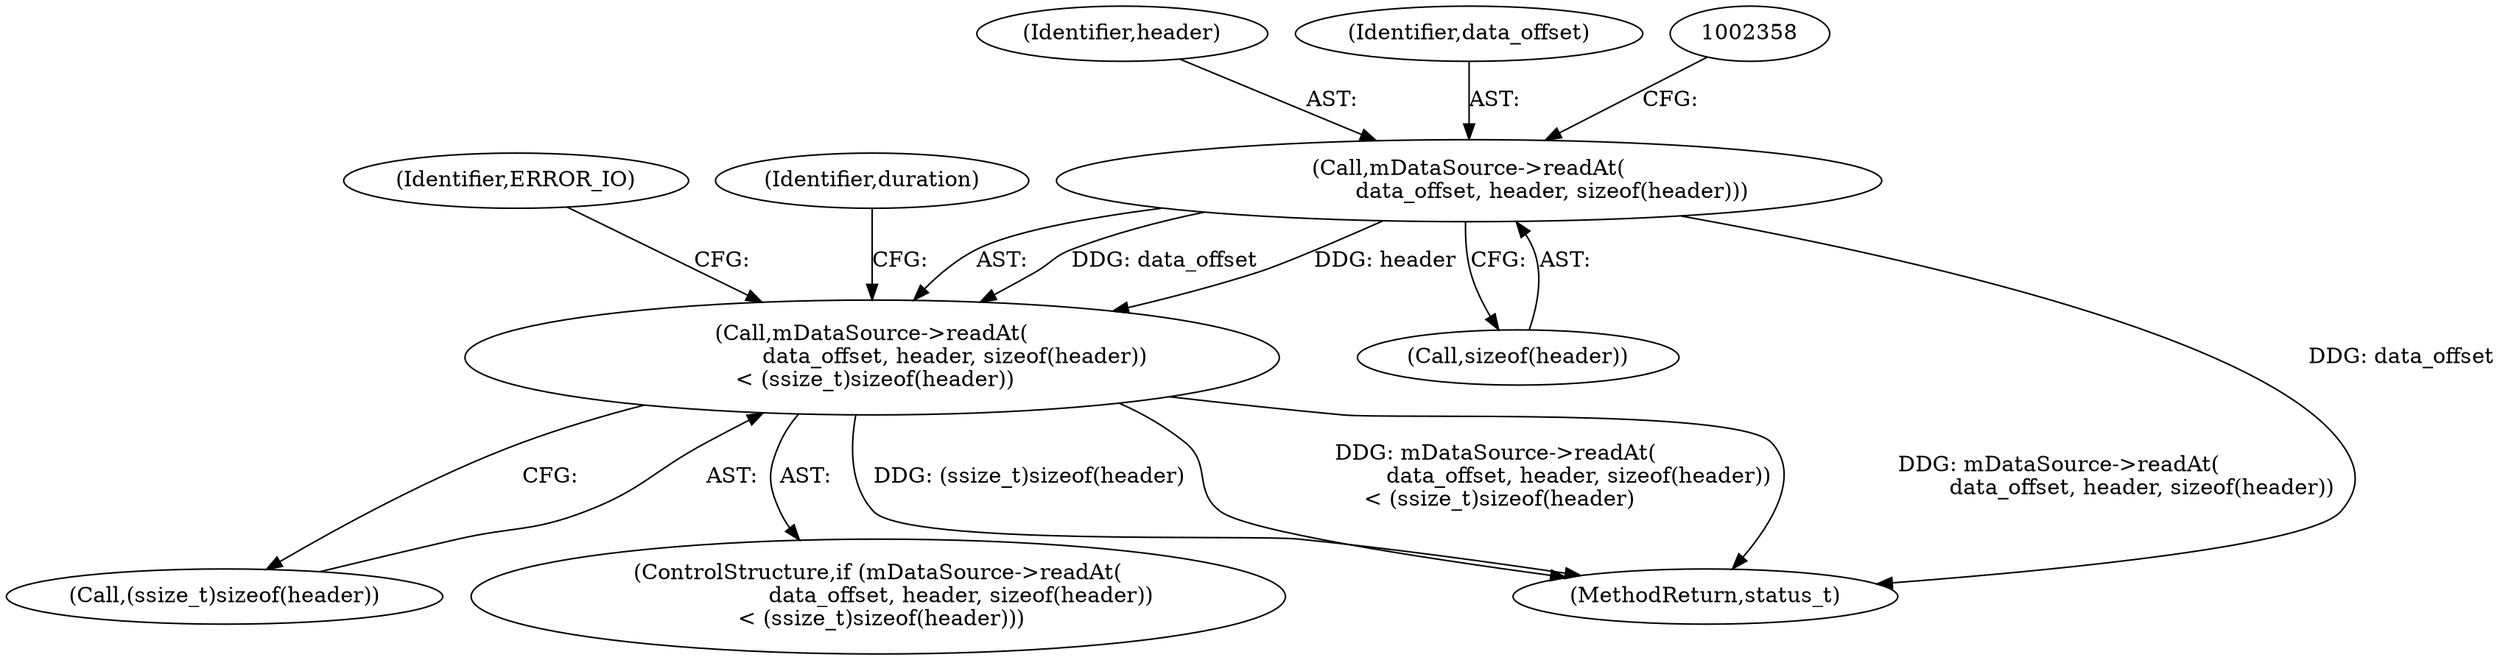 digraph "0_Android_f4a88c8ed4f8186b3d6e2852993e063fc33ff231@API" {
"1002352" [label="(Call,mDataSource->readAt(\n                        data_offset, header, sizeof(header)))"];
"1002351" [label="(Call,mDataSource->readAt(\n                        data_offset, header, sizeof(header))\n < (ssize_t)sizeof(header))"];
"1002363" [label="(Identifier,ERROR_IO)"];
"1002367" [label="(Identifier,duration)"];
"1002351" [label="(Call,mDataSource->readAt(\n                        data_offset, header, sizeof(header))\n < (ssize_t)sizeof(header))"];
"1002354" [label="(Identifier,header)"];
"1002357" [label="(Call,(ssize_t)sizeof(header))"];
"1002355" [label="(Call,sizeof(header))"];
"1002350" [label="(ControlStructure,if (mDataSource->readAt(\n                        data_offset, header, sizeof(header))\n < (ssize_t)sizeof(header)))"];
"1002352" [label="(Call,mDataSource->readAt(\n                        data_offset, header, sizeof(header)))"];
"1002911" [label="(MethodReturn,status_t)"];
"1002353" [label="(Identifier,data_offset)"];
"1002352" -> "1002351"  [label="AST: "];
"1002352" -> "1002355"  [label="CFG: "];
"1002353" -> "1002352"  [label="AST: "];
"1002354" -> "1002352"  [label="AST: "];
"1002355" -> "1002352"  [label="AST: "];
"1002358" -> "1002352"  [label="CFG: "];
"1002352" -> "1002911"  [label="DDG: data_offset"];
"1002352" -> "1002351"  [label="DDG: data_offset"];
"1002352" -> "1002351"  [label="DDG: header"];
"1002351" -> "1002350"  [label="AST: "];
"1002351" -> "1002357"  [label="CFG: "];
"1002357" -> "1002351"  [label="AST: "];
"1002363" -> "1002351"  [label="CFG: "];
"1002367" -> "1002351"  [label="CFG: "];
"1002351" -> "1002911"  [label="DDG: (ssize_t)sizeof(header)"];
"1002351" -> "1002911"  [label="DDG: mDataSource->readAt(\n                        data_offset, header, sizeof(header))\n < (ssize_t)sizeof(header)"];
"1002351" -> "1002911"  [label="DDG: mDataSource->readAt(\n                        data_offset, header, sizeof(header))"];
}

